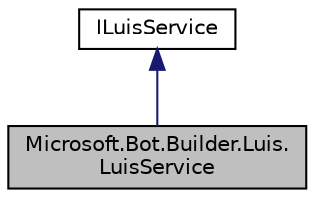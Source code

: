 digraph "Microsoft.Bot.Builder.Luis.LuisService"
{
  edge [fontname="Helvetica",fontsize="10",labelfontname="Helvetica",labelfontsize="10"];
  node [fontname="Helvetica",fontsize="10",shape=record];
  Node1 [label="Microsoft.Bot.Builder.Luis.\lLuisService",height=0.2,width=0.4,color="black", fillcolor="grey75", style="filled", fontcolor="black"];
  Node2 -> Node1 [dir="back",color="midnightblue",fontsize="10",style="solid",fontname="Helvetica"];
  Node2 [label="ILuisService",height=0.2,width=0.4,color="black", fillcolor="white", style="filled",URL="$d7/dd1/interface_microsoft_1_1_bot_1_1_builder_1_1_luis_1_1_i_luis_service.html",tooltip="A mockable interface for the LUIS service. "];
}
